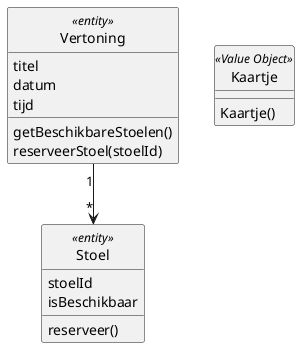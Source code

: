 @startuml
hide circle

class Vertoning <<entity>> {
  titel
  datum
  tijd
  getBeschikbareStoelen()
  reserveerStoel(stoelId)
}

class Stoel <<entity>> {
  stoelId
  isBeschikbaar
  reserveer()
}

class Kaartje <<Value Object>> {
    Kaartje()
}

Vertoning "1" --> "*" Stoel

@enduml